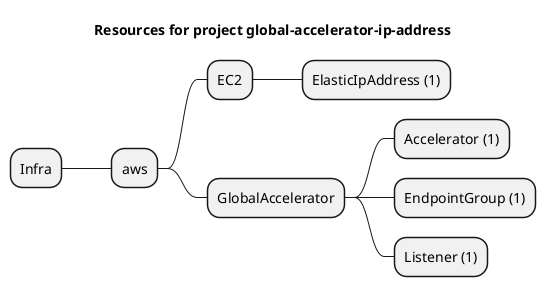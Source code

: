 @startmindmap
title Resources for project global-accelerator-ip-address
skinparam monochrome true
+ Infra
++ aws
+++ EC2
++++ ElasticIpAddress (1)
+++ GlobalAccelerator
++++ Accelerator (1)
++++ EndpointGroup (1)
++++ Listener (1)
@endmindmap